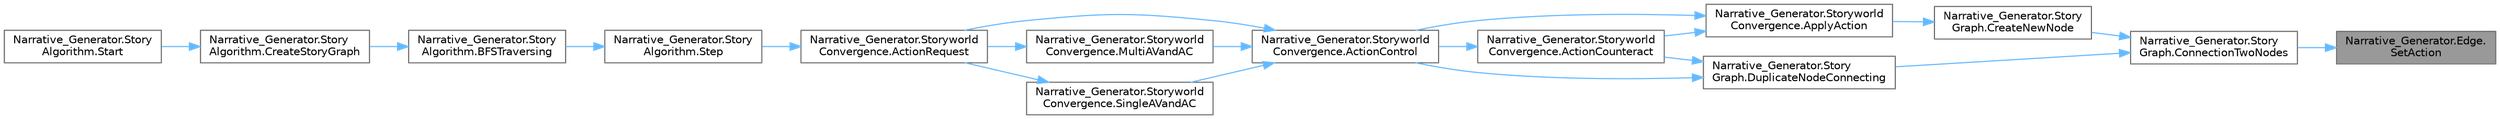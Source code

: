 digraph "Narrative_Generator.Edge.SetAction"
{
 // LATEX_PDF_SIZE
  bgcolor="transparent";
  edge [fontname=Helvetica,fontsize=10,labelfontname=Helvetica,labelfontsize=10];
  node [fontname=Helvetica,fontsize=10,shape=box,height=0.2,width=0.4];
  rankdir="RL";
  Node1 [label="Narrative_Generator.Edge.\lSetAction",height=0.2,width=0.4,color="gray40", fillcolor="grey60", style="filled", fontcolor="black",tooltip="This method allows assign an action to this edge."];
  Node1 -> Node2 [dir="back",color="steelblue1",style="solid"];
  Node2 [label="Narrative_Generator.Story\lGraph.ConnectionTwoNodes",height=0.2,width=0.4,color="grey40", fillcolor="white", style="filled",URL="$class_narrative___generator_1_1_story_graph.html#aac30f4c600fea31417ddf8b0243449b0",tooltip="Connects two specified nodes with an edge."];
  Node2 -> Node3 [dir="back",color="steelblue1",style="solid"];
  Node3 [label="Narrative_Generator.Story\lGraph.CreateNewNode",height=0.2,width=0.4,color="grey40", fillcolor="white", style="filled",URL="$class_narrative___generator_1_1_story_graph.html#a7e65058643b6db885dcb604cb6b8896b",tooltip="Create a new node for the storygraph and inserts it."];
  Node3 -> Node4 [dir="back",color="steelblue1",style="solid"];
  Node4 [label="Narrative_Generator.Storyworld\lConvergence.ApplyAction",height=0.2,width=0.4,color="grey40", fillcolor="white", style="filled",URL="$class_narrative___generator_1_1_storyworld_convergence.html#a445039b4f3958e2e00953e09ed37bde9",tooltip="The probability of success of the action is calculated, and if successful, it is applied."];
  Node4 -> Node5 [dir="back",color="steelblue1",style="solid"];
  Node5 [label="Narrative_Generator.Storyworld\lConvergence.ActionControl",height=0.2,width=0.4,color="grey40", fillcolor="white", style="filled",URL="$class_narrative___generator_1_1_storyworld_convergence.html#ab63aeb27180c660c584261acd9e7051d",tooltip="Checking the action for violation of the established constraints and the reachability of the goal sta..."];
  Node5 -> Node6 [dir="back",color="steelblue1",style="solid"];
  Node6 [label="Narrative_Generator.Storyworld\lConvergence.ActionRequest",height=0.2,width=0.4,color="grey40", fillcolor="white", style="filled",URL="$class_narrative___generator_1_1_storyworld_convergence.html#a371ff7aeb10e59e3c51971228ea94378",tooltip="The agent updates his beliefs, calculates a plan, chooses an action, assigns variables to it,..."];
  Node6 -> Node7 [dir="back",color="steelblue1",style="solid"];
  Node7 [label="Narrative_Generator.Story\lAlgorithm.Step",height=0.2,width=0.4,color="grey40", fillcolor="white", style="filled",URL="$class_narrative___generator_1_1_story_algorithm.html#a14fcd8daa5dd92cef5b985a754ffa59e",tooltip="Convergence in turn asks agents for actions, checks them, applies them, counteracts them,..."];
  Node7 -> Node8 [dir="back",color="steelblue1",style="solid"];
  Node8 [label="Narrative_Generator.Story\lAlgorithm.BFSTraversing",height=0.2,width=0.4,color="grey40", fillcolor="white", style="filled",URL="$class_narrative___generator_1_1_story_algorithm.html#a7791dc587915617de53183d85424e7aa",tooltip="A method in which we sequentially create a story graph, node by node, starting at the root,..."];
  Node8 -> Node9 [dir="back",color="steelblue1",style="solid"];
  Node9 [label="Narrative_Generator.Story\lAlgorithm.CreateStoryGraph",height=0.2,width=0.4,color="grey40", fillcolor="white", style="filled",URL="$class_narrative___generator_1_1_story_algorithm.html#a14b46d881caea879deaf6900c24930c1",tooltip="The method that controls the creation of the story graph."];
  Node9 -> Node10 [dir="back",color="steelblue1",style="solid"];
  Node10 [label="Narrative_Generator.Story\lAlgorithm.Start",height=0.2,width=0.4,color="grey40", fillcolor="white", style="filled",URL="$class_narrative___generator_1_1_story_algorithm.html#a84193cf4bd94e0c652a31dbb175214d1",tooltip="Method is an entry point that controls the operation of the algorithm (the sequence of launching othe..."];
  Node5 -> Node11 [dir="back",color="steelblue1",style="solid"];
  Node11 [label="Narrative_Generator.Storyworld\lConvergence.MultiAVandAC",height=0.2,width=0.4,color="grey40", fillcolor="white", style="filled",URL="$class_narrative___generator_1_1_storyworld_convergence.html#a27d193b37c3114cc18d690e4846de59c",tooltip="A method that assigns variables (parameters) and checks the constraints of several actions of the sam..."];
  Node11 -> Node6 [dir="back",color="steelblue1",style="solid"];
  Node5 -> Node12 [dir="back",color="steelblue1",style="solid"];
  Node12 [label="Narrative_Generator.Storyworld\lConvergence.SingleAVandAC",height=0.2,width=0.4,color="grey40", fillcolor="white", style="filled",URL="$class_narrative___generator_1_1_storyworld_convergence.html#a89bee4b7f2aaec44bd5aac2d8f020981",tooltip="A method that assigns variables (parameters) and checks the constraints of one specific action."];
  Node12 -> Node6 [dir="back",color="steelblue1",style="solid"];
  Node4 -> Node13 [dir="back",color="steelblue1",style="solid"];
  Node13 [label="Narrative_Generator.Storyworld\lConvergence.ActionCounteract",height=0.2,width=0.4,color="grey40", fillcolor="white", style="filled",URL="$class_narrative___generator_1_1_storyworld_convergence.html#add86637023cb151bb7e6ec3483cd500a",tooltip="A method that implements the system's response to an action that should not be applied."];
  Node13 -> Node5 [dir="back",color="steelblue1",style="solid"];
  Node2 -> Node14 [dir="back",color="steelblue1",style="solid"];
  Node14 [label="Narrative_Generator.Story\lGraph.DuplicateNodeConnecting",height=0.2,width=0.4,color="grey40", fillcolor="white", style="filled",URL="$class_narrative___generator_1_1_story_graph.html#a3caa66943f727fc97c6a8d255f8a0db9",tooltip="Connects two nodes if both already exist and are in the graph."];
  Node14 -> Node5 [dir="back",color="steelblue1",style="solid"];
  Node14 -> Node13 [dir="back",color="steelblue1",style="solid"];
}
